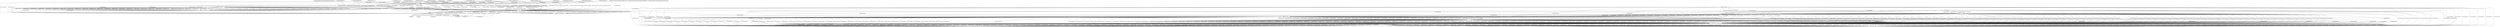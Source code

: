digraph G {
"Container##zjy-alastor-2n-product-purchase-authorize-cc-8f7c4d84c-7jvpn" [shape="box"];
"File##/dev/null" [shape="ellipse"];
"File##/dev/urandom" [shape="ellipse"];
"File##/etc/ld-musl-x86_64.path" [shape="ellipse"];
"File##/etc/localtime" [shape="ellipse"];
"File##/home/app/express-new.js" [shape="ellipse"];
"File##/home/app/handler.js" [shape="ellipse"];
"File##/home/app/index.js" [shape="ellipse"];
"File##/home/app/malicious.js" [shape="ellipse"];
"File##/home/app/trigger.node" [shape="ellipse"];
"File##/lib/libgcc_s.so.1" [shape="ellipse"];
"File##/lib/libstdc++.so.6" [shape="ellipse"];
"File##/usr/lib/libgcc_s.so.1" [shape="ellipse"];
"File##/usr/lib/libstdc++.so.6" [shape="ellipse"];
"File##/usr/local/bin/node" [shape="ellipse"];
"File##/usr/local/lib/libgcc_s.so.1" [shape="ellipse"];
"File##/usr/local/lib/libstdc++.so.6" [shape="ellipse"];
"File##/usr/share/zoneinfo/" [shape="ellipse"];
"NetPeer##0.0.0.0:3000" [shape="diamond"];
"NetPeer##10.1.80.247:8080" [shape="diamond"];
"Process##14" [shape="box"];
"Process##15" [shape="box"];
"Process##16" [shape="box"];
"Process##17" [shape="box"];
"Process##18" [shape="box"];
"Process##19" [shape="box"];
"Process##20" [shape="box"];
"File##/etc/ld-musl-x86_64.path" -> "Process##14" [label="1728219900000000000"];
"File##/lib/libstdc++.so.6" -> "Process##14" [label="1728219900000000000"];
"File##/usr/local/lib/libstdc++.so.6" -> "Process##14" [label="1728219900000000000"];
"File##/usr/lib/libstdc++.so.6" -> "Process##14" [label="1728219900000000000"];
"File##/lib/libgcc_s.so.1" -> "Process##14" [label="1728219900000000000"];
"File##/usr/local/lib/libgcc_s.so.1" -> "Process##14" [label="1728219900000000000"];
"File##/usr/lib/libgcc_s.so.1" -> "Process##14" [label="1728219900000000000"];
"Process##14" -> "Process##15" [label="1728219901000000000"];
"Process##14" -> "Process##16" [label="1728219901000000000"];
"Process##14" -> "Process##17" [label="1728219901000000000"];
"Process##14" -> "Process##18" [label="1728219901000000000"];
"Process##14" -> "Process##19" [label="1728219901000000000"];
"File##/usr/local/bin/node" -> "Process##14" [label="1728219901000000000"];
"File##/usr/local/bin/node" -> "Process##14" [label="1728219901000000000"];
"File##/dev/urandom" -> "Process##14" [label="1728219901000000000"];
"Process##14" -> "Process##20" [label="1728219901000000000"];
"File##/dev/null" -> "Process##14" [label="1728219901000000000"];
"File##/home/app/index.js" -> "Process##14" [label="1728219901000000000"];
"File##/home/app/express-new.js" -> "Process##14" [label="1728219901000000000"];
"File##/home/app/trigger.node" -> "Process##14" [label="1728219902000000000"];
"File##/home/app/handler.js" -> "Process##14" [label="1728219902000000000"];
"File##/home/app/malicious.js" -> "Process##14" [label="1728219902000000000"];
"Process##14" -> "NetPeer##0.0.0.0:3000" [label="1728219902000000000"];
"NetPeer##0.0.0.0:3000" -> "Process##14" [label="1728219902000000000"];
"NetPeer##0.0.0.0:3000" -> "NetPeer##10.1.80.247:8080" [label="1728219931000000000"];
"NetPeer##0.0.0.0:3000" -> "NetPeer##10.1.80.247:8080" [label="1728219931000000000"];
"NetPeer##0.0.0.0:3000" -> "NetPeer##10.1.80.247:8080" [label="1728219931000000000"];
"NetPeer##0.0.0.0:3000" -> "NetPeer##10.1.80.247:8080" [label="1728219931000000000"];
"NetPeer##0.0.0.0:3000" -> "NetPeer##10.1.80.247:8080" [label="1728219931000000000"];
"NetPeer##0.0.0.0:3000" -> "NetPeer##10.1.80.247:8080" [label="1728219931000000000"];
"NetPeer##0.0.0.0:3000" -> "NetPeer##10.1.80.247:8080" [label="1728219931000000000"];
"NetPeer##0.0.0.0:3000" -> "NetPeer##10.1.80.247:8080" [label="1728219931000000000"];
"NetPeer##0.0.0.0:3000" -> "NetPeer##10.1.80.247:8080" [label="1728219931000000000"];
"NetPeer##0.0.0.0:3000" -> "NetPeer##10.1.80.247:8080" [label="1728219931000000000"];
"NetPeer##10.1.80.247:8080" -> "NetPeer##0.0.0.0:3000" [label="1728219931000000000"];
"NetPeer##10.1.80.247:8080" -> "NetPeer##0.0.0.0:3000" [label="1728219931000000000"];
"NetPeer##10.1.80.247:8080" -> "NetPeer##0.0.0.0:3000" [label="1728219931000000000"];
"NetPeer##10.1.80.247:8080" -> "NetPeer##0.0.0.0:3000" [label="1728219931000000000"];
"NetPeer##10.1.80.247:8080" -> "NetPeer##0.0.0.0:3000" [label="1728219931000000000"];
"NetPeer##10.1.80.247:8080" -> "NetPeer##0.0.0.0:3000" [label="1728219931000000000"];
"NetPeer##10.1.80.247:8080" -> "NetPeer##0.0.0.0:3000" [label="1728219931000000000"];
"NetPeer##10.1.80.247:8080" -> "NetPeer##0.0.0.0:3000" [label="1728219931000000000"];
"NetPeer##10.1.80.247:8080" -> "NetPeer##0.0.0.0:3000" [label="1728219931000000000"];
"NetPeer##10.1.80.247:8080" -> "NetPeer##0.0.0.0:3000" [label="1728219931000000000"];
"File##/etc/localtime" -> "Process##14" [label="1728219931000000000"];
"File##/usr/share/zoneinfo/" -> "Process##14" [label="1728219931000000000"];
"Container##zjy-alastor-2n-product-purchase-76f665fdc7-ch89z" [shape="box"];
"File##/dev/null" [shape="ellipse"];
"File##/dev/urandom" [shape="ellipse"];
"File##/etc/host.conf" [shape="ellipse"];
"File##/etc/hosts" [shape="ellipse"];
"File##/etc/ld-musl-x86_64.path" [shape="ellipse"];
"File##/etc/localtime" [shape="ellipse"];
"File##/etc/nsswitch.conf" [shape="ellipse"];
"File##/etc/resolv.conf" [shape="ellipse"];
"File##/etc/svc.conf" [shape="ellipse"];
"File##/home/app/express-new.js" [shape="ellipse"];
"File##/home/app/handler.js" [shape="ellipse"];
"File##/home/app/index.js" [shape="ellipse"];
"File##/home/app/request-promise-uuid.js" [shape="ellipse"];
"File##/home/app/trigger.node" [shape="ellipse"];
"File##/lib/libgcc_s.so.1" [shape="ellipse"];
"File##/lib/libstdc++.so.6" [shape="ellipse"];
"File##/usr/lib/libgcc_s.so.1" [shape="ellipse"];
"File##/usr/lib/libstdc++.so.6" [shape="ellipse"];
"File##/usr/local/bin/node" [shape="ellipse"];
"File##/usr/local/lib/libgcc_s.so.1" [shape="ellipse"];
"File##/usr/local/lib/libstdc++.so.6" [shape="ellipse"];
"File##/usr/share/zoneinfo/" [shape="ellipse"];
"NetPeer##0.0.0.0:0" [shape="diamond"];
"NetPeer##0.0.0.0:3000" [shape="diamond"];
"NetPeer##10.1.80.247:8080" [shape="diamond"];
"NetPeer##10.152.183.10:53" [shape="diamond"];
"NetPeer##10.152.183.194:8080" [shape="diamond"];
"Process##16" [shape="box"];
"Process##17" [shape="box"];
"Process##18" [shape="box"];
"Process##19" [shape="box"];
"Process##20" [shape="box"];
"Process##21" [shape="box"];
"Process##22" [shape="box"];
"Process##26" [shape="box"];
"Process##27" [shape="box"];
"Process##28" [shape="box"];
"Process##29" [shape="box"];
"File##/etc/ld-musl-x86_64.path" -> "Process##16" [label="1728219900000000000"];
"File##/lib/libstdc++.so.6" -> "Process##16" [label="1728219900000000000"];
"File##/usr/local/lib/libstdc++.so.6" -> "Process##16" [label="1728219900000000000"];
"File##/usr/lib/libstdc++.so.6" -> "Process##16" [label="1728219900000000000"];
"File##/lib/libgcc_s.so.1" -> "Process##16" [label="1728219900000000000"];
"File##/usr/local/lib/libgcc_s.so.1" -> "Process##16" [label="1728219900000000000"];
"File##/usr/lib/libgcc_s.so.1" -> "Process##16" [label="1728219900000000000"];
"Process##16" -> "Process##17" [label="1728219900000000000"];
"Process##16" -> "Process##18" [label="1728219900000000000"];
"Process##16" -> "Process##19" [label="1728219900000000000"];
"Process##16" -> "Process##20" [label="1728219900000000000"];
"Process##16" -> "Process##21" [label="1728219900000000000"];
"File##/usr/local/bin/node" -> "Process##16" [label="1728219900000000000"];
"File##/usr/local/bin/node" -> "Process##16" [label="1728219901000000000"];
"File##/dev/urandom" -> "Process##16" [label="1728219900000000000"];
"File##/dev/urandom" -> "Process##16" [label="1728219931000000000"];
"Process##16" -> "Process##22" [label="1728219900000000000"];
"File##/dev/null" -> "Process##16" [label="1728219901000000000"];
"File##/home/app/index.js" -> "Process##16" [label="1728219901000000000"];
"File##/home/app/express-new.js" -> "Process##16" [label="1728219901000000000"];
"File##/home/app/trigger.node" -> "Process##16" [label="1728219902000000000"];
"File##/home/app/handler.js" -> "Process##16" [label="1728219902000000000"];
"File##/home/app/request-promise-uuid.js" -> "Process##16" [label="1728219902000000000"];
"Process##16" -> "NetPeer##0.0.0.0:3000" [label="1728219903000000000"];
"NetPeer##0.0.0.0:3000" -> "Process##16" [label="1728219903000000000"];
"NetPeer##0.0.0.0:3000" -> "NetPeer##10.1.80.247:8080" [label="1728219931000000000"];
"NetPeer##0.0.0.0:3000" -> "NetPeer##10.1.80.247:8080" [label="1728219931000000000"];
"NetPeer##0.0.0.0:3000" -> "NetPeer##10.1.80.247:8080" [label="1728219931000000000"];
"NetPeer##0.0.0.0:3000" -> "NetPeer##10.1.80.247:8080" [label="1728219931000000000"];
"NetPeer##0.0.0.0:3000" -> "NetPeer##10.1.80.247:8080" [label="1728219931000000000"];
"NetPeer##0.0.0.0:3000" -> "NetPeer##10.1.80.247:8080" [label="1728219931000000000"];
"NetPeer##0.0.0.0:3000" -> "NetPeer##10.1.80.247:8080" [label="1728219931000000000"];
"NetPeer##0.0.0.0:3000" -> "NetPeer##10.1.80.247:8080" [label="1728219931000000000"];
"NetPeer##0.0.0.0:3000" -> "NetPeer##10.1.80.247:8080" [label="1728219931000000000"];
"NetPeer##0.0.0.0:3000" -> "NetPeer##10.1.80.247:8080" [label="1728219931000000000"];
"NetPeer##0.0.0.0:3000" -> "NetPeer##10.1.80.247:8080" [label="1728219931000000000"];
"NetPeer##0.0.0.0:3000" -> "NetPeer##10.1.80.247:8080" [label="1728219931000000000"];
"NetPeer##0.0.0.0:3000" -> "NetPeer##10.1.80.247:8080" [label="1728219931000000000"];
"NetPeer##0.0.0.0:3000" -> "NetPeer##10.1.80.247:8080" [label="1728219932000000000"];
"NetPeer##0.0.0.0:3000" -> "NetPeer##10.1.80.247:8080" [label="1728219932000000000"];
"NetPeer##10.1.80.247:8080" -> "NetPeer##0.0.0.0:3000" [label="1728219931000000000"];
"NetPeer##10.1.80.247:8080" -> "NetPeer##0.0.0.0:3000" [label="1728219931000000000"];
"NetPeer##10.1.80.247:8080" -> "NetPeer##0.0.0.0:3000" [label="1728219931000000000"];
"NetPeer##10.1.80.247:8080" -> "NetPeer##0.0.0.0:3000" [label="1728219931000000000"];
"NetPeer##10.1.80.247:8080" -> "NetPeer##0.0.0.0:3000" [label="1728219931000000000"];
"NetPeer##10.1.80.247:8080" -> "NetPeer##0.0.0.0:3000" [label="1728219931000000000"];
"NetPeer##10.1.80.247:8080" -> "NetPeer##0.0.0.0:3000" [label="1728219931000000000"];
"NetPeer##10.1.80.247:8080" -> "NetPeer##0.0.0.0:3000" [label="1728219931000000000"];
"NetPeer##10.1.80.247:8080" -> "NetPeer##0.0.0.0:3000" [label="1728219931000000000"];
"NetPeer##10.1.80.247:8080" -> "NetPeer##0.0.0.0:3000" [label="1728219931000000000"];
"NetPeer##10.1.80.247:8080" -> "NetPeer##0.0.0.0:3000" [label="1728219931000000000"];
"NetPeer##10.1.80.247:8080" -> "NetPeer##0.0.0.0:3000" [label="1728219931000000000"];
"NetPeer##10.1.80.247:8080" -> "NetPeer##0.0.0.0:3000" [label="1728219931000000000"];
"NetPeer##10.1.80.247:8080" -> "NetPeer##0.0.0.0:3000" [label="1728219932000000000"];
"NetPeer##10.1.80.247:8080" -> "NetPeer##0.0.0.0:3000" [label="1728219932000000000"];
"File##/etc/resolv.conf" -> "Process##16" [label="1728219931000000000"];
"File##/etc/nsswitch.conf" -> "Process##16" [label="1728219931000000000"];
"File##/etc/host.conf" -> "Process##16" [label="1728219931000000000"];
"File##/etc/svc.conf" -> "Process##16" [label="1728219931000000000"];
"Process##16" -> "Process##26" [label="1728219931000000000"];
"Process##16" -> "Process##27" [label="1728219931000000000"];
"Process##16" -> "Process##28" [label="1728219931000000000"];
"Process##16" -> "Process##29" [label="1728219931000000000"];
"Process##16" -> "NetPeer##10.152.183.194:8080" [label="1728219931000000000"];
"Process##16" -> "NetPeer##10.152.183.194:8080" [label="1728219931000000000"];
"Process##16" -> "NetPeer##10.152.183.194:8080" [label="1728219931000000000"];
"Process##16" -> "NetPeer##10.152.183.194:8080" [label="1728219931000000000"];
"Process##16" -> "NetPeer##10.152.183.194:8080" [label="1728219931000000000"];
"Process##16" -> "NetPeer##10.152.183.194:8080" [label="1728219931000000000"];
"Process##16" -> "NetPeer##10.152.183.194:8080" [label="1728219931000000000"];
"Process##16" -> "NetPeer##10.152.183.194:8080" [label="1728219931000000000"];
"Process##16" -> "NetPeer##10.152.183.194:8080" [label="1728219932000000000"];
"Process##16" -> "NetPeer##10.152.183.194:8080" [label="1728219932000000000"];
"Process##16" -> "NetPeer##10.152.183.194:8080" [label="1728219932000000000"];
"Process##16" -> "NetPeer##10.152.183.194:8080" [label="1728219932000000000"];
"Process##16" -> "NetPeer##10.152.183.194:8080" [label="1728219932000000000"];
"Process##16" -> "NetPeer##10.152.183.194:8080" [label="1728219932000000000"];
"Process##16" -> "NetPeer##10.152.183.194:8080" [label="1728219932000000000"];
"Process##16" -> "NetPeer##10.152.183.194:8080" [label="1728219932000000000"];
"Process##16" -> "NetPeer##10.152.183.194:8080" [label="1728219932000000000"];
"Process##16" -> "NetPeer##10.152.183.194:8080" [label="1728219932000000000"];
"Process##16" -> "NetPeer##10.152.183.194:8080" [label="1728219933000000000"];
"Process##16" -> "NetPeer##10.152.183.194:8080" [label="1728219933000000000"];
"File##/etc/localtime" -> "Process##16" [label="1728219932000000000"];
"File##/usr/share/zoneinfo/" -> "Process##16" [label="1728219932000000000"];
"File##/etc/hosts" -> "Process##26" [label="1728219931000000000"];
"File##/etc/hosts" -> "Process##26" [label="1728219931000000000"];
"File##/etc/hosts" -> "Process##26" [label="1728219932000000000"];
"File##/etc/hosts" -> "Process##26" [label="1728219932000000000"];
"File##/etc/hosts" -> "Process##26" [label="1728219932000000000"];
"File##/etc/resolv.conf" -> "Process##26" [label="1728219931000000000"];
"File##/etc/resolv.conf" -> "Process##26" [label="1728219931000000000"];
"File##/etc/resolv.conf" -> "Process##26" [label="1728219932000000000"];
"File##/etc/resolv.conf" -> "Process##26" [label="1728219932000000000"];
"File##/etc/resolv.conf" -> "Process##26" [label="1728219932000000000"];
"Process##26" -> "NetPeer##0.0.0.0:0" [label="1728219931000000000"];
"Process##26" -> "NetPeer##0.0.0.0:0" [label="1728219931000000000"];
"Process##26" -> "NetPeer##0.0.0.0:0" [label="1728219931000000000"];
"Process##26" -> "NetPeer##0.0.0.0:0" [label="1728219931000000000"];
"Process##26" -> "NetPeer##0.0.0.0:0" [label="1728219931000000000"];
"Process##26" -> "NetPeer##0.0.0.0:0" [label="1728219931000000000"];
"Process##26" -> "NetPeer##0.0.0.0:0" [label="1728219931000000000"];
"Process##26" -> "NetPeer##0.0.0.0:0" [label="1728219931000000000"];
"Process##26" -> "NetPeer##0.0.0.0:0" [label="1728219931000000000"];
"Process##26" -> "NetPeer##0.0.0.0:0" [label="1728219931000000000"];
"Process##26" -> "NetPeer##0.0.0.0:0" [label="1728219932000000000"];
"Process##26" -> "NetPeer##0.0.0.0:0" [label="1728219932000000000"];
"Process##26" -> "NetPeer##0.0.0.0:0" [label="1728219932000000000"];
"Process##26" -> "NetPeer##0.0.0.0:0" [label="1728219932000000000"];
"Process##26" -> "NetPeer##0.0.0.0:0" [label="1728219932000000000"];
"Process##26" -> "NetPeer##0.0.0.0:0" [label="1728219932000000000"];
"Process##26" -> "NetPeer##0.0.0.0:0" [label="1728219932000000000"];
"Process##26" -> "NetPeer##0.0.0.0:0" [label="1728219932000000000"];
"Process##26" -> "NetPeer##0.0.0.0:0" [label="1728219932000000000"];
"Process##26" -> "NetPeer##0.0.0.0:0" [label="1728219932000000000"];
"Process##26" -> "NetPeer##0.0.0.0:0" [label="1728219932000000000"];
"Process##26" -> "NetPeer##0.0.0.0:0" [label="1728219932000000000"];
"Process##26" -> "NetPeer##0.0.0.0:0" [label="1728219932000000000"];
"Process##26" -> "NetPeer##0.0.0.0:0" [label="1728219932000000000"];
"Process##26" -> "NetPeer##0.0.0.0:0" [label="1728219932000000000"];
"Process##26" -> "NetPeer##10.152.183.10:53" [label="1728219931000000000"];
"Process##26" -> "NetPeer##10.152.183.10:53" [label="1728219931000000000"];
"Process##26" -> "NetPeer##10.152.183.10:53" [label="1728219931000000000"];
"Process##26" -> "NetPeer##10.152.183.10:53" [label="1728219931000000000"];
"Process##26" -> "NetPeer##10.152.183.10:53" [label="1728219931000000000"];
"Process##26" -> "NetPeer##10.152.183.10:53" [label="1728219931000000000"];
"Process##26" -> "NetPeer##10.152.183.10:53" [label="1728219931000000000"];
"Process##26" -> "NetPeer##10.152.183.10:53" [label="1728219931000000000"];
"Process##26" -> "NetPeer##10.152.183.10:53" [label="1728219931000000000"];
"Process##26" -> "NetPeer##10.152.183.10:53" [label="1728219931000000000"];
"Process##26" -> "NetPeer##10.152.183.10:53" [label="1728219931000000000"];
"Process##26" -> "NetPeer##10.152.183.10:53" [label="1728219931000000000"];
"Process##26" -> "NetPeer##10.152.183.10:53" [label="1728219931000000000"];
"Process##26" -> "NetPeer##10.152.183.10:53" [label="1728219931000000000"];
"Process##26" -> "NetPeer##10.152.183.10:53" [label="1728219931000000000"];
"Process##26" -> "NetPeer##10.152.183.10:53" [label="1728219931000000000"];
"Process##26" -> "NetPeer##10.152.183.10:53" [label="1728219931000000000"];
"Process##26" -> "NetPeer##10.152.183.10:53" [label="1728219931000000000"];
"Process##26" -> "NetPeer##10.152.183.10:53" [label="1728219931000000000"];
"Process##26" -> "NetPeer##10.152.183.10:53" [label="1728219931000000000"];
"Process##26" -> "NetPeer##10.152.183.10:53" [label="1728219932000000000"];
"Process##26" -> "NetPeer##10.152.183.10:53" [label="1728219932000000000"];
"Process##26" -> "NetPeer##10.152.183.10:53" [label="1728219932000000000"];
"Process##26" -> "NetPeer##10.152.183.10:53" [label="1728219932000000000"];
"Process##26" -> "NetPeer##10.152.183.10:53" [label="1728219932000000000"];
"Process##26" -> "NetPeer##10.152.183.10:53" [label="1728219932000000000"];
"Process##26" -> "NetPeer##10.152.183.10:53" [label="1728219932000000000"];
"Process##26" -> "NetPeer##10.152.183.10:53" [label="1728219932000000000"];
"Process##26" -> "NetPeer##10.152.183.10:53" [label="1728219932000000000"];
"Process##26" -> "NetPeer##10.152.183.10:53" [label="1728219932000000000"];
"Process##26" -> "NetPeer##10.152.183.10:53" [label="1728219932000000000"];
"Process##26" -> "NetPeer##10.152.183.10:53" [label="1728219932000000000"];
"Process##26" -> "NetPeer##10.152.183.10:53" [label="1728219932000000000"];
"Process##26" -> "NetPeer##10.152.183.10:53" [label="1728219932000000000"];
"Process##26" -> "NetPeer##10.152.183.10:53" [label="1728219932000000000"];
"Process##26" -> "NetPeer##10.152.183.10:53" [label="1728219932000000000"];
"Process##26" -> "NetPeer##10.152.183.10:53" [label="1728219932000000000"];
"Process##26" -> "NetPeer##10.152.183.10:53" [label="1728219932000000000"];
"Process##26" -> "NetPeer##10.152.183.10:53" [label="1728219932000000000"];
"Process##26" -> "NetPeer##10.152.183.10:53" [label="1728219932000000000"];
"Process##26" -> "NetPeer##10.152.183.10:53" [label="1728219932000000000"];
"Process##26" -> "NetPeer##10.152.183.10:53" [label="1728219932000000000"];
"Process##26" -> "NetPeer##10.152.183.10:53" [label="1728219932000000000"];
"Process##26" -> "NetPeer##10.152.183.10:53" [label="1728219932000000000"];
"Process##26" -> "NetPeer##10.152.183.10:53" [label="1728219932000000000"];
"Process##26" -> "NetPeer##10.152.183.10:53" [label="1728219932000000000"];
"Process##26" -> "NetPeer##10.152.183.10:53" [label="1728219932000000000"];
"Process##26" -> "NetPeer##10.152.183.10:53" [label="1728219932000000000"];
"Process##26" -> "NetPeer##10.152.183.10:53" [label="1728219932000000000"];
"Process##26" -> "NetPeer##10.152.183.10:53" [label="1728219932000000000"];
"NetPeer##10.152.183.10:53" -> "Process##26" [label="1728219931000000000"];
"NetPeer##10.152.183.10:53" -> "Process##26" [label="1728219931000000000"];
"NetPeer##10.152.183.10:53" -> "Process##26" [label="1728219931000000000"];
"NetPeer##10.152.183.10:53" -> "Process##26" [label="1728219931000000000"];
"NetPeer##10.152.183.10:53" -> "Process##26" [label="1728219931000000000"];
"NetPeer##10.152.183.10:53" -> "Process##26" [label="1728219931000000000"];
"NetPeer##10.152.183.10:53" -> "Process##26" [label="1728219931000000000"];
"NetPeer##10.152.183.10:53" -> "Process##26" [label="1728219931000000000"];
"NetPeer##10.152.183.10:53" -> "Process##26" [label="1728219931000000000"];
"NetPeer##10.152.183.10:53" -> "Process##26" [label="1728219931000000000"];
"NetPeer##10.152.183.10:53" -> "Process##26" [label="1728219931000000000"];
"NetPeer##10.152.183.10:53" -> "Process##26" [label="1728219931000000000"];
"NetPeer##10.152.183.10:53" -> "Process##26" [label="1728219931000000000"];
"NetPeer##10.152.183.10:53" -> "Process##26" [label="1728219931000000000"];
"NetPeer##10.152.183.10:53" -> "Process##26" [label="1728219931000000000"];
"NetPeer##10.152.183.10:53" -> "Process##26" [label="1728219931000000000"];
"NetPeer##10.152.183.10:53" -> "Process##26" [label="1728219931000000000"];
"NetPeer##10.152.183.10:53" -> "Process##26" [label="1728219931000000000"];
"NetPeer##10.152.183.10:53" -> "Process##26" [label="1728219931000000000"];
"NetPeer##10.152.183.10:53" -> "Process##26" [label="1728219931000000000"];
"NetPeer##10.152.183.10:53" -> "Process##26" [label="1728219932000000000"];
"NetPeer##10.152.183.10:53" -> "Process##26" [label="1728219932000000000"];
"NetPeer##10.152.183.10:53" -> "Process##26" [label="1728219932000000000"];
"NetPeer##10.152.183.10:53" -> "Process##26" [label="1728219932000000000"];
"NetPeer##10.152.183.10:53" -> "Process##26" [label="1728219932000000000"];
"NetPeer##10.152.183.10:53" -> "Process##26" [label="1728219932000000000"];
"NetPeer##10.152.183.10:53" -> "Process##26" [label="1728219932000000000"];
"NetPeer##10.152.183.10:53" -> "Process##26" [label="1728219932000000000"];
"NetPeer##10.152.183.10:53" -> "Process##26" [label="1728219932000000000"];
"NetPeer##10.152.183.10:53" -> "Process##26" [label="1728219932000000000"];
"NetPeer##10.152.183.10:53" -> "Process##26" [label="1728219932000000000"];
"NetPeer##10.152.183.10:53" -> "Process##26" [label="1728219932000000000"];
"NetPeer##10.152.183.10:53" -> "Process##26" [label="1728219932000000000"];
"NetPeer##10.152.183.10:53" -> "Process##26" [label="1728219932000000000"];
"NetPeer##10.152.183.10:53" -> "Process##26" [label="1728219932000000000"];
"NetPeer##10.152.183.10:53" -> "Process##26" [label="1728219932000000000"];
"NetPeer##10.152.183.10:53" -> "Process##26" [label="1728219932000000000"];
"NetPeer##10.152.183.10:53" -> "Process##26" [label="1728219932000000000"];
"NetPeer##10.152.183.10:53" -> "Process##26" [label="1728219932000000000"];
"NetPeer##10.152.183.10:53" -> "Process##26" [label="1728219932000000000"];
"NetPeer##10.152.183.10:53" -> "Process##26" [label="1728219932000000000"];
"NetPeer##10.152.183.10:53" -> "Process##26" [label="1728219932000000000"];
"NetPeer##10.152.183.10:53" -> "Process##26" [label="1728219932000000000"];
"NetPeer##10.152.183.10:53" -> "Process##26" [label="1728219932000000000"];
"NetPeer##10.152.183.10:53" -> "Process##26" [label="1728219932000000000"];
"NetPeer##10.152.183.10:53" -> "Process##26" [label="1728219932000000000"];
"NetPeer##10.152.183.10:53" -> "Process##26" [label="1728219932000000000"];
"NetPeer##10.152.183.10:53" -> "Process##26" [label="1728219932000000000"];
"NetPeer##10.152.183.10:53" -> "Process##26" [label="1728219932000000000"];
"NetPeer##10.152.183.10:53" -> "Process##26" [label="1728219932000000000"];
"NetPeer##0.0.0.0:0" -> "Process##26" [label="1728219931000000000"];
"NetPeer##0.0.0.0:0" -> "Process##26" [label="1728219931000000000"];
"NetPeer##0.0.0.0:0" -> "Process##26" [label="1728219931000000000"];
"File##/etc/hosts" -> "Process##27" [label="1728219931000000000"];
"File##/etc/hosts" -> "Process##27" [label="1728219931000000000"];
"File##/etc/hosts" -> "Process##27" [label="1728219931000000000"];
"File##/etc/hosts" -> "Process##27" [label="1728219931000000000"];
"File##/etc/hosts" -> "Process##27" [label="1728219932000000000"];
"File##/etc/hosts" -> "Process##27" [label="1728219932000000000"];
"File##/etc/hosts" -> "Process##27" [label="1728219932000000000"];
"File##/etc/resolv.conf" -> "Process##27" [label="1728219931000000000"];
"File##/etc/resolv.conf" -> "Process##27" [label="1728219931000000000"];
"File##/etc/resolv.conf" -> "Process##27" [label="1728219931000000000"];
"File##/etc/resolv.conf" -> "Process##27" [label="1728219931000000000"];
"File##/etc/resolv.conf" -> "Process##27" [label="1728219932000000000"];
"File##/etc/resolv.conf" -> "Process##27" [label="1728219932000000000"];
"File##/etc/resolv.conf" -> "Process##27" [label="1728219932000000000"];
"Process##27" -> "NetPeer##0.0.0.0:0" [label="1728219931000000000"];
"Process##27" -> "NetPeer##0.0.0.0:0" [label="1728219931000000000"];
"Process##27" -> "NetPeer##0.0.0.0:0" [label="1728219931000000000"];
"Process##27" -> "NetPeer##0.0.0.0:0" [label="1728219931000000000"];
"Process##27" -> "NetPeer##0.0.0.0:0" [label="1728219931000000000"];
"Process##27" -> "NetPeer##0.0.0.0:0" [label="1728219931000000000"];
"Process##27" -> "NetPeer##0.0.0.0:0" [label="1728219931000000000"];
"Process##27" -> "NetPeer##0.0.0.0:0" [label="1728219931000000000"];
"Process##27" -> "NetPeer##0.0.0.0:0" [label="1728219931000000000"];
"Process##27" -> "NetPeer##0.0.0.0:0" [label="1728219931000000000"];
"Process##27" -> "NetPeer##0.0.0.0:0" [label="1728219931000000000"];
"Process##27" -> "NetPeer##0.0.0.0:0" [label="1728219931000000000"];
"Process##27" -> "NetPeer##0.0.0.0:0" [label="1728219931000000000"];
"Process##27" -> "NetPeer##0.0.0.0:0" [label="1728219931000000000"];
"Process##27" -> "NetPeer##0.0.0.0:0" [label="1728219931000000000"];
"Process##27" -> "NetPeer##0.0.0.0:0" [label="1728219931000000000"];
"Process##27" -> "NetPeer##0.0.0.0:0" [label="1728219931000000000"];
"Process##27" -> "NetPeer##0.0.0.0:0" [label="1728219931000000000"];
"Process##27" -> "NetPeer##0.0.0.0:0" [label="1728219931000000000"];
"Process##27" -> "NetPeer##0.0.0.0:0" [label="1728219931000000000"];
"Process##27" -> "NetPeer##0.0.0.0:0" [label="1728219932000000000"];
"Process##27" -> "NetPeer##0.0.0.0:0" [label="1728219932000000000"];
"Process##27" -> "NetPeer##0.0.0.0:0" [label="1728219932000000000"];
"Process##27" -> "NetPeer##0.0.0.0:0" [label="1728219932000000000"];
"Process##27" -> "NetPeer##0.0.0.0:0" [label="1728219932000000000"];
"Process##27" -> "NetPeer##0.0.0.0:0" [label="1728219932000000000"];
"Process##27" -> "NetPeer##0.0.0.0:0" [label="1728219932000000000"];
"Process##27" -> "NetPeer##0.0.0.0:0" [label="1728219932000000000"];
"Process##27" -> "NetPeer##0.0.0.0:0" [label="1728219932000000000"];
"Process##27" -> "NetPeer##0.0.0.0:0" [label="1728219932000000000"];
"Process##27" -> "NetPeer##0.0.0.0:0" [label="1728219932000000000"];
"Process##27" -> "NetPeer##0.0.0.0:0" [label="1728219932000000000"];
"Process##27" -> "NetPeer##0.0.0.0:0" [label="1728219932000000000"];
"Process##27" -> "NetPeer##0.0.0.0:0" [label="1728219932000000000"];
"Process##27" -> "NetPeer##0.0.0.0:0" [label="1728219932000000000"];
"Process##27" -> "NetPeer##10.152.183.10:53" [label="1728219931000000000"];
"Process##27" -> "NetPeer##10.152.183.10:53" [label="1728219931000000000"];
"Process##27" -> "NetPeer##10.152.183.10:53" [label="1728219931000000000"];
"Process##27" -> "NetPeer##10.152.183.10:53" [label="1728219931000000000"];
"Process##27" -> "NetPeer##10.152.183.10:53" [label="1728219931000000000"];
"Process##27" -> "NetPeer##10.152.183.10:53" [label="1728219931000000000"];
"Process##27" -> "NetPeer##10.152.183.10:53" [label="1728219931000000000"];
"Process##27" -> "NetPeer##10.152.183.10:53" [label="1728219931000000000"];
"Process##27" -> "NetPeer##10.152.183.10:53" [label="1728219931000000000"];
"Process##27" -> "NetPeer##10.152.183.10:53" [label="1728219931000000000"];
"Process##27" -> "NetPeer##10.152.183.10:53" [label="1728219931000000000"];
"Process##27" -> "NetPeer##10.152.183.10:53" [label="1728219931000000000"];
"Process##27" -> "NetPeer##10.152.183.10:53" [label="1728219931000000000"];
"Process##27" -> "NetPeer##10.152.183.10:53" [label="1728219931000000000"];
"Process##27" -> "NetPeer##10.152.183.10:53" [label="1728219931000000000"];
"Process##27" -> "NetPeer##10.152.183.10:53" [label="1728219931000000000"];
"Process##27" -> "NetPeer##10.152.183.10:53" [label="1728219931000000000"];
"Process##27" -> "NetPeer##10.152.183.10:53" [label="1728219931000000000"];
"Process##27" -> "NetPeer##10.152.183.10:53" [label="1728219931000000000"];
"Process##27" -> "NetPeer##10.152.183.10:53" [label="1728219931000000000"];
"Process##27" -> "NetPeer##10.152.183.10:53" [label="1728219931000000000"];
"Process##27" -> "NetPeer##10.152.183.10:53" [label="1728219931000000000"];
"Process##27" -> "NetPeer##10.152.183.10:53" [label="1728219931000000000"];
"Process##27" -> "NetPeer##10.152.183.10:53" [label="1728219931000000000"];
"Process##27" -> "NetPeer##10.152.183.10:53" [label="1728219931000000000"];
"Process##27" -> "NetPeer##10.152.183.10:53" [label="1728219931000000000"];
"Process##27" -> "NetPeer##10.152.183.10:53" [label="1728219931000000000"];
"Process##27" -> "NetPeer##10.152.183.10:53" [label="1728219931000000000"];
"Process##27" -> "NetPeer##10.152.183.10:53" [label="1728219931000000000"];
"Process##27" -> "NetPeer##10.152.183.10:53" [label="1728219931000000000"];
"Process##27" -> "NetPeer##10.152.183.10:53" [label="1728219931000000000"];
"Process##27" -> "NetPeer##10.152.183.10:53" [label="1728219931000000000"];
"Process##27" -> "NetPeer##10.152.183.10:53" [label="1728219931000000000"];
"Process##27" -> "NetPeer##10.152.183.10:53" [label="1728219931000000000"];
"Process##27" -> "NetPeer##10.152.183.10:53" [label="1728219931000000000"];
"Process##27" -> "NetPeer##10.152.183.10:53" [label="1728219931000000000"];
"Process##27" -> "NetPeer##10.152.183.10:53" [label="1728219931000000000"];
"Process##27" -> "NetPeer##10.152.183.10:53" [label="1728219931000000000"];
"Process##27" -> "NetPeer##10.152.183.10:53" [label="1728219931000000000"];
"Process##27" -> "NetPeer##10.152.183.10:53" [label="1728219931000000000"];
"Process##27" -> "NetPeer##10.152.183.10:53" [label="1728219932000000000"];
"Process##27" -> "NetPeer##10.152.183.10:53" [label="1728219932000000000"];
"Process##27" -> "NetPeer##10.152.183.10:53" [label="1728219932000000000"];
"Process##27" -> "NetPeer##10.152.183.10:53" [label="1728219932000000000"];
"Process##27" -> "NetPeer##10.152.183.10:53" [label="1728219932000000000"];
"Process##27" -> "NetPeer##10.152.183.10:53" [label="1728219932000000000"];
"Process##27" -> "NetPeer##10.152.183.10:53" [label="1728219932000000000"];
"Process##27" -> "NetPeer##10.152.183.10:53" [label="1728219932000000000"];
"Process##27" -> "NetPeer##10.152.183.10:53" [label="1728219932000000000"];
"Process##27" -> "NetPeer##10.152.183.10:53" [label="1728219932000000000"];
"Process##27" -> "NetPeer##10.152.183.10:53" [label="1728219932000000000"];
"Process##27" -> "NetPeer##10.152.183.10:53" [label="1728219932000000000"];
"Process##27" -> "NetPeer##10.152.183.10:53" [label="1728219932000000000"];
"Process##27" -> "NetPeer##10.152.183.10:53" [label="1728219932000000000"];
"Process##27" -> "NetPeer##10.152.183.10:53" [label="1728219932000000000"];
"Process##27" -> "NetPeer##10.152.183.10:53" [label="1728219932000000000"];
"Process##27" -> "NetPeer##10.152.183.10:53" [label="1728219932000000000"];
"Process##27" -> "NetPeer##10.152.183.10:53" [label="1728219932000000000"];
"Process##27" -> "NetPeer##10.152.183.10:53" [label="1728219932000000000"];
"Process##27" -> "NetPeer##10.152.183.10:53" [label="1728219932000000000"];
"Process##27" -> "NetPeer##10.152.183.10:53" [label="1728219932000000000"];
"Process##27" -> "NetPeer##10.152.183.10:53" [label="1728219932000000000"];
"Process##27" -> "NetPeer##10.152.183.10:53" [label="1728219932000000000"];
"Process##27" -> "NetPeer##10.152.183.10:53" [label="1728219932000000000"];
"Process##27" -> "NetPeer##10.152.183.10:53" [label="1728219932000000000"];
"Process##27" -> "NetPeer##10.152.183.10:53" [label="1728219932000000000"];
"Process##27" -> "NetPeer##10.152.183.10:53" [label="1728219932000000000"];
"Process##27" -> "NetPeer##10.152.183.10:53" [label="1728219932000000000"];
"Process##27" -> "NetPeer##10.152.183.10:53" [label="1728219932000000000"];
"Process##27" -> "NetPeer##10.152.183.10:53" [label="1728219932000000000"];
"NetPeer##10.152.183.10:53" -> "Process##27" [label="1728219931000000000"];
"NetPeer##10.152.183.10:53" -> "Process##27" [label="1728219931000000000"];
"NetPeer##10.152.183.10:53" -> "Process##27" [label="1728219931000000000"];
"NetPeer##10.152.183.10:53" -> "Process##27" [label="1728219931000000000"];
"NetPeer##10.152.183.10:53" -> "Process##27" [label="1728219931000000000"];
"NetPeer##10.152.183.10:53" -> "Process##27" [label="1728219931000000000"];
"NetPeer##10.152.183.10:53" -> "Process##27" [label="1728219931000000000"];
"NetPeer##10.152.183.10:53" -> "Process##27" [label="1728219931000000000"];
"NetPeer##10.152.183.10:53" -> "Process##27" [label="1728219931000000000"];
"NetPeer##10.152.183.10:53" -> "Process##27" [label="1728219931000000000"];
"NetPeer##10.152.183.10:53" -> "Process##27" [label="1728219931000000000"];
"NetPeer##10.152.183.10:53" -> "Process##27" [label="1728219931000000000"];
"NetPeer##10.152.183.10:53" -> "Process##27" [label="1728219931000000000"];
"NetPeer##10.152.183.10:53" -> "Process##27" [label="1728219931000000000"];
"NetPeer##10.152.183.10:53" -> "Process##27" [label="1728219931000000000"];
"NetPeer##10.152.183.10:53" -> "Process##27" [label="1728219931000000000"];
"NetPeer##10.152.183.10:53" -> "Process##27" [label="1728219931000000000"];
"NetPeer##10.152.183.10:53" -> "Process##27" [label="1728219931000000000"];
"NetPeer##10.152.183.10:53" -> "Process##27" [label="1728219931000000000"];
"NetPeer##10.152.183.10:53" -> "Process##27" [label="1728219931000000000"];
"NetPeer##10.152.183.10:53" -> "Process##27" [label="1728219931000000000"];
"NetPeer##10.152.183.10:53" -> "Process##27" [label="1728219931000000000"];
"NetPeer##10.152.183.10:53" -> "Process##27" [label="1728219931000000000"];
"NetPeer##10.152.183.10:53" -> "Process##27" [label="1728219931000000000"];
"NetPeer##10.152.183.10:53" -> "Process##27" [label="1728219931000000000"];
"NetPeer##10.152.183.10:53" -> "Process##27" [label="1728219931000000000"];
"NetPeer##10.152.183.10:53" -> "Process##27" [label="1728219931000000000"];
"NetPeer##10.152.183.10:53" -> "Process##27" [label="1728219931000000000"];
"NetPeer##10.152.183.10:53" -> "Process##27" [label="1728219931000000000"];
"NetPeer##10.152.183.10:53" -> "Process##27" [label="1728219931000000000"];
"NetPeer##10.152.183.10:53" -> "Process##27" [label="1728219931000000000"];
"NetPeer##10.152.183.10:53" -> "Process##27" [label="1728219931000000000"];
"NetPeer##10.152.183.10:53" -> "Process##27" [label="1728219931000000000"];
"NetPeer##10.152.183.10:53" -> "Process##27" [label="1728219931000000000"];
"NetPeer##10.152.183.10:53" -> "Process##27" [label="1728219931000000000"];
"NetPeer##10.152.183.10:53" -> "Process##27" [label="1728219931000000000"];
"NetPeer##10.152.183.10:53" -> "Process##27" [label="1728219931000000000"];
"NetPeer##10.152.183.10:53" -> "Process##27" [label="1728219931000000000"];
"NetPeer##10.152.183.10:53" -> "Process##27" [label="1728219931000000000"];
"NetPeer##10.152.183.10:53" -> "Process##27" [label="1728219931000000000"];
"NetPeer##10.152.183.10:53" -> "Process##27" [label="1728219932000000000"];
"NetPeer##10.152.183.10:53" -> "Process##27" [label="1728219932000000000"];
"NetPeer##10.152.183.10:53" -> "Process##27" [label="1728219932000000000"];
"NetPeer##10.152.183.10:53" -> "Process##27" [label="1728219932000000000"];
"NetPeer##10.152.183.10:53" -> "Process##27" [label="1728219932000000000"];
"NetPeer##10.152.183.10:53" -> "Process##27" [label="1728219932000000000"];
"NetPeer##10.152.183.10:53" -> "Process##27" [label="1728219932000000000"];
"NetPeer##10.152.183.10:53" -> "Process##27" [label="1728219932000000000"];
"NetPeer##10.152.183.10:53" -> "Process##27" [label="1728219932000000000"];
"NetPeer##10.152.183.10:53" -> "Process##27" [label="1728219932000000000"];
"NetPeer##10.152.183.10:53" -> "Process##27" [label="1728219932000000000"];
"NetPeer##10.152.183.10:53" -> "Process##27" [label="1728219932000000000"];
"NetPeer##10.152.183.10:53" -> "Process##27" [label="1728219932000000000"];
"NetPeer##10.152.183.10:53" -> "Process##27" [label="1728219932000000000"];
"NetPeer##10.152.183.10:53" -> "Process##27" [label="1728219932000000000"];
"NetPeer##10.152.183.10:53" -> "Process##27" [label="1728219932000000000"];
"NetPeer##10.152.183.10:53" -> "Process##27" [label="1728219932000000000"];
"NetPeer##10.152.183.10:53" -> "Process##27" [label="1728219932000000000"];
"NetPeer##10.152.183.10:53" -> "Process##27" [label="1728219932000000000"];
"NetPeer##10.152.183.10:53" -> "Process##27" [label="1728219932000000000"];
"NetPeer##10.152.183.10:53" -> "Process##27" [label="1728219932000000000"];
"NetPeer##10.152.183.10:53" -> "Process##27" [label="1728219932000000000"];
"NetPeer##10.152.183.10:53" -> "Process##27" [label="1728219932000000000"];
"NetPeer##10.152.183.10:53" -> "Process##27" [label="1728219932000000000"];
"NetPeer##10.152.183.10:53" -> "Process##27" [label="1728219932000000000"];
"NetPeer##10.152.183.10:53" -> "Process##27" [label="1728219932000000000"];
"NetPeer##10.152.183.10:53" -> "Process##27" [label="1728219932000000000"];
"NetPeer##10.152.183.10:53" -> "Process##27" [label="1728219932000000000"];
"NetPeer##10.152.183.10:53" -> "Process##27" [label="1728219932000000000"];
"NetPeer##10.152.183.10:53" -> "Process##27" [label="1728219932000000000"];
"NetPeer##0.0.0.0:0" -> "Process##27" [label="1728219931000000000"];
"NetPeer##0.0.0.0:0" -> "Process##27" [label="1728219931000000000"];
"NetPeer##0.0.0.0:0" -> "Process##27" [label="1728219931000000000"];
"NetPeer##0.0.0.0:0" -> "Process##27" [label="1728219931000000000"];
"NetPeer##0.0.0.0:0" -> "Process##27" [label="1728219932000000000"];
"NetPeer##0.0.0.0:0" -> "Process##27" [label="1728219932000000000"];
"File##/etc/hosts" -> "Process##28" [label="1728219931000000000"];
"File##/etc/hosts" -> "Process##28" [label="1728219932000000000"];
"File##/etc/hosts" -> "Process##28" [label="1728219932000000000"];
"File##/etc/hosts" -> "Process##28" [label="1728219933000000000"];
"File##/etc/resolv.conf" -> "Process##28" [label="1728219931000000000"];
"File##/etc/resolv.conf" -> "Process##28" [label="1728219932000000000"];
"File##/etc/resolv.conf" -> "Process##28" [label="1728219932000000000"];
"File##/etc/resolv.conf" -> "Process##28" [label="1728219933000000000"];
"Process##28" -> "NetPeer##0.0.0.0:0" [label="1728219931000000000"];
"Process##28" -> "NetPeer##0.0.0.0:0" [label="1728219931000000000"];
"Process##28" -> "NetPeer##0.0.0.0:0" [label="1728219931000000000"];
"Process##28" -> "NetPeer##0.0.0.0:0" [label="1728219931000000000"];
"Process##28" -> "NetPeer##0.0.0.0:0" [label="1728219931000000000"];
"Process##28" -> "NetPeer##0.0.0.0:0" [label="1728219932000000000"];
"Process##28" -> "NetPeer##0.0.0.0:0" [label="1728219932000000000"];
"Process##28" -> "NetPeer##0.0.0.0:0" [label="1728219932000000000"];
"Process##28" -> "NetPeer##0.0.0.0:0" [label="1728219932000000000"];
"Process##28" -> "NetPeer##0.0.0.0:0" [label="1728219932000000000"];
"Process##28" -> "NetPeer##0.0.0.0:0" [label="1728219932000000000"];
"Process##28" -> "NetPeer##0.0.0.0:0" [label="1728219932000000000"];
"Process##28" -> "NetPeer##0.0.0.0:0" [label="1728219932000000000"];
"Process##28" -> "NetPeer##0.0.0.0:0" [label="1728219932000000000"];
"Process##28" -> "NetPeer##0.0.0.0:0" [label="1728219932000000000"];
"Process##28" -> "NetPeer##0.0.0.0:0" [label="1728219933000000000"];
"Process##28" -> "NetPeer##0.0.0.0:0" [label="1728219933000000000"];
"Process##28" -> "NetPeer##0.0.0.0:0" [label="1728219933000000000"];
"Process##28" -> "NetPeer##0.0.0.0:0" [label="1728219933000000000"];
"Process##28" -> "NetPeer##0.0.0.0:0" [label="1728219933000000000"];
"Process##28" -> "NetPeer##10.152.183.10:53" [label="1728219931000000000"];
"Process##28" -> "NetPeer##10.152.183.10:53" [label="1728219931000000000"];
"Process##28" -> "NetPeer##10.152.183.10:53" [label="1728219931000000000"];
"Process##28" -> "NetPeer##10.152.183.10:53" [label="1728219931000000000"];
"Process##28" -> "NetPeer##10.152.183.10:53" [label="1728219931000000000"];
"Process##28" -> "NetPeer##10.152.183.10:53" [label="1728219931000000000"];
"Process##28" -> "NetPeer##10.152.183.10:53" [label="1728219931000000000"];
"Process##28" -> "NetPeer##10.152.183.10:53" [label="1728219931000000000"];
"Process##28" -> "NetPeer##10.152.183.10:53" [label="1728219931000000000"];
"Process##28" -> "NetPeer##10.152.183.10:53" [label="1728219931000000000"];
"Process##28" -> "NetPeer##10.152.183.10:53" [label="1728219932000000000"];
"Process##28" -> "NetPeer##10.152.183.10:53" [label="1728219932000000000"];
"Process##28" -> "NetPeer##10.152.183.10:53" [label="1728219932000000000"];
"Process##28" -> "NetPeer##10.152.183.10:53" [label="1728219932000000000"];
"Process##28" -> "NetPeer##10.152.183.10:53" [label="1728219932000000000"];
"Process##28" -> "NetPeer##10.152.183.10:53" [label="1728219932000000000"];
"Process##28" -> "NetPeer##10.152.183.10:53" [label="1728219932000000000"];
"Process##28" -> "NetPeer##10.152.183.10:53" [label="1728219932000000000"];
"Process##28" -> "NetPeer##10.152.183.10:53" [label="1728219932000000000"];
"Process##28" -> "NetPeer##10.152.183.10:53" [label="1728219932000000000"];
"Process##28" -> "NetPeer##10.152.183.10:53" [label="1728219932000000000"];
"Process##28" -> "NetPeer##10.152.183.10:53" [label="1728219932000000000"];
"Process##28" -> "NetPeer##10.152.183.10:53" [label="1728219932000000000"];
"Process##28" -> "NetPeer##10.152.183.10:53" [label="1728219932000000000"];
"Process##28" -> "NetPeer##10.152.183.10:53" [label="1728219932000000000"];
"Process##28" -> "NetPeer##10.152.183.10:53" [label="1728219932000000000"];
"Process##28" -> "NetPeer##10.152.183.10:53" [label="1728219932000000000"];
"Process##28" -> "NetPeer##10.152.183.10:53" [label="1728219932000000000"];
"Process##28" -> "NetPeer##10.152.183.10:53" [label="1728219932000000000"];
"Process##28" -> "NetPeer##10.152.183.10:53" [label="1728219932000000000"];
"Process##28" -> "NetPeer##10.152.183.10:53" [label="1728219933000000000"];
"Process##28" -> "NetPeer##10.152.183.10:53" [label="1728219933000000000"];
"Process##28" -> "NetPeer##10.152.183.10:53" [label="1728219933000000000"];
"Process##28" -> "NetPeer##10.152.183.10:53" [label="1728219933000000000"];
"Process##28" -> "NetPeer##10.152.183.10:53" [label="1728219933000000000"];
"Process##28" -> "NetPeer##10.152.183.10:53" [label="1728219933000000000"];
"Process##28" -> "NetPeer##10.152.183.10:53" [label="1728219933000000000"];
"Process##28" -> "NetPeer##10.152.183.10:53" [label="1728219933000000000"];
"Process##28" -> "NetPeer##10.152.183.10:53" [label="1728219933000000000"];
"Process##28" -> "NetPeer##10.152.183.10:53" [label="1728219933000000000"];
"NetPeer##10.152.183.10:53" -> "Process##28" [label="1728219931000000000"];
"NetPeer##10.152.183.10:53" -> "Process##28" [label="1728219931000000000"];
"NetPeer##10.152.183.10:53" -> "Process##28" [label="1728219931000000000"];
"NetPeer##10.152.183.10:53" -> "Process##28" [label="1728219931000000000"];
"NetPeer##10.152.183.10:53" -> "Process##28" [label="1728219931000000000"];
"NetPeer##10.152.183.10:53" -> "Process##28" [label="1728219931000000000"];
"NetPeer##10.152.183.10:53" -> "Process##28" [label="1728219931000000000"];
"NetPeer##10.152.183.10:53" -> "Process##28" [label="1728219931000000000"];
"NetPeer##10.152.183.10:53" -> "Process##28" [label="1728219931000000000"];
"NetPeer##10.152.183.10:53" -> "Process##28" [label="1728219931000000000"];
"NetPeer##10.152.183.10:53" -> "Process##28" [label="1728219932000000000"];
"NetPeer##10.152.183.10:53" -> "Process##28" [label="1728219932000000000"];
"NetPeer##10.152.183.10:53" -> "Process##28" [label="1728219932000000000"];
"NetPeer##10.152.183.10:53" -> "Process##28" [label="1728219932000000000"];
"NetPeer##10.152.183.10:53" -> "Process##28" [label="1728219932000000000"];
"NetPeer##10.152.183.10:53" -> "Process##28" [label="1728219932000000000"];
"NetPeer##10.152.183.10:53" -> "Process##28" [label="1728219932000000000"];
"NetPeer##10.152.183.10:53" -> "Process##28" [label="1728219932000000000"];
"NetPeer##10.152.183.10:53" -> "Process##28" [label="1728219932000000000"];
"NetPeer##10.152.183.10:53" -> "Process##28" [label="1728219932000000000"];
"NetPeer##10.152.183.10:53" -> "Process##28" [label="1728219932000000000"];
"NetPeer##10.152.183.10:53" -> "Process##28" [label="1728219932000000000"];
"NetPeer##10.152.183.10:53" -> "Process##28" [label="1728219932000000000"];
"NetPeer##10.152.183.10:53" -> "Process##28" [label="1728219932000000000"];
"NetPeer##10.152.183.10:53" -> "Process##28" [label="1728219932000000000"];
"NetPeer##10.152.183.10:53" -> "Process##28" [label="1728219932000000000"];
"NetPeer##10.152.183.10:53" -> "Process##28" [label="1728219932000000000"];
"NetPeer##10.152.183.10:53" -> "Process##28" [label="1728219932000000000"];
"NetPeer##10.152.183.10:53" -> "Process##28" [label="1728219932000000000"];
"NetPeer##10.152.183.10:53" -> "Process##28" [label="1728219932000000000"];
"NetPeer##10.152.183.10:53" -> "Process##28" [label="1728219933000000000"];
"NetPeer##10.152.183.10:53" -> "Process##28" [label="1728219933000000000"];
"NetPeer##10.152.183.10:53" -> "Process##28" [label="1728219933000000000"];
"NetPeer##10.152.183.10:53" -> "Process##28" [label="1728219933000000000"];
"NetPeer##10.152.183.10:53" -> "Process##28" [label="1728219933000000000"];
"NetPeer##10.152.183.10:53" -> "Process##28" [label="1728219933000000000"];
"NetPeer##10.152.183.10:53" -> "Process##28" [label="1728219933000000000"];
"NetPeer##10.152.183.10:53" -> "Process##28" [label="1728219933000000000"];
"NetPeer##10.152.183.10:53" -> "Process##28" [label="1728219933000000000"];
"NetPeer##10.152.183.10:53" -> "Process##28" [label="1728219933000000000"];
"NetPeer##0.0.0.0:0" -> "Process##28" [label="1728219931000000000"];
"NetPeer##0.0.0.0:0" -> "Process##28" [label="1728219931000000000"];
"File##/etc/hosts" -> "Process##29" [label="1728219931000000000"];
"File##/etc/hosts" -> "Process##29" [label="1728219932000000000"];
"File##/etc/hosts" -> "Process##29" [label="1728219932000000000"];
"File##/etc/hosts" -> "Process##29" [label="1728219933000000000"];
"File##/etc/resolv.conf" -> "Process##29" [label="1728219931000000000"];
"File##/etc/resolv.conf" -> "Process##29" [label="1728219932000000000"];
"File##/etc/resolv.conf" -> "Process##29" [label="1728219932000000000"];
"File##/etc/resolv.conf" -> "Process##29" [label="1728219933000000000"];
"Process##29" -> "NetPeer##0.0.0.0:0" [label="1728219931000000000"];
"Process##29" -> "NetPeer##0.0.0.0:0" [label="1728219931000000000"];
"Process##29" -> "NetPeer##0.0.0.0:0" [label="1728219931000000000"];
"Process##29" -> "NetPeer##0.0.0.0:0" [label="1728219931000000000"];
"Process##29" -> "NetPeer##0.0.0.0:0" [label="1728219931000000000"];
"Process##29" -> "NetPeer##0.0.0.0:0" [label="1728219932000000000"];
"Process##29" -> "NetPeer##0.0.0.0:0" [label="1728219932000000000"];
"Process##29" -> "NetPeer##0.0.0.0:0" [label="1728219932000000000"];
"Process##29" -> "NetPeer##0.0.0.0:0" [label="1728219932000000000"];
"Process##29" -> "NetPeer##0.0.0.0:0" [label="1728219932000000000"];
"Process##29" -> "NetPeer##0.0.0.0:0" [label="1728219932000000000"];
"Process##29" -> "NetPeer##0.0.0.0:0" [label="1728219932000000000"];
"Process##29" -> "NetPeer##0.0.0.0:0" [label="1728219932000000000"];
"Process##29" -> "NetPeer##0.0.0.0:0" [label="1728219932000000000"];
"Process##29" -> "NetPeer##0.0.0.0:0" [label="1728219932000000000"];
"Process##29" -> "NetPeer##0.0.0.0:0" [label="1728219933000000000"];
"Process##29" -> "NetPeer##0.0.0.0:0" [label="1728219933000000000"];
"Process##29" -> "NetPeer##0.0.0.0:0" [label="1728219933000000000"];
"Process##29" -> "NetPeer##0.0.0.0:0" [label="1728219933000000000"];
"Process##29" -> "NetPeer##0.0.0.0:0" [label="1728219933000000000"];
"Process##29" -> "NetPeer##10.152.183.10:53" [label="1728219931000000000"];
"Process##29" -> "NetPeer##10.152.183.10:53" [label="1728219931000000000"];
"Process##29" -> "NetPeer##10.152.183.10:53" [label="1728219931000000000"];
"Process##29" -> "NetPeer##10.152.183.10:53" [label="1728219931000000000"];
"Process##29" -> "NetPeer##10.152.183.10:53" [label="1728219931000000000"];
"Process##29" -> "NetPeer##10.152.183.10:53" [label="1728219931000000000"];
"Process##29" -> "NetPeer##10.152.183.10:53" [label="1728219931000000000"];
"Process##29" -> "NetPeer##10.152.183.10:53" [label="1728219931000000000"];
"Process##29" -> "NetPeer##10.152.183.10:53" [label="1728219931000000000"];
"Process##29" -> "NetPeer##10.152.183.10:53" [label="1728219931000000000"];
"Process##29" -> "NetPeer##10.152.183.10:53" [label="1728219932000000000"];
"Process##29" -> "NetPeer##10.152.183.10:53" [label="1728219932000000000"];
"Process##29" -> "NetPeer##10.152.183.10:53" [label="1728219932000000000"];
"Process##29" -> "NetPeer##10.152.183.10:53" [label="1728219932000000000"];
"Process##29" -> "NetPeer##10.152.183.10:53" [label="1728219932000000000"];
"Process##29" -> "NetPeer##10.152.183.10:53" [label="1728219932000000000"];
"Process##29" -> "NetPeer##10.152.183.10:53" [label="1728219932000000000"];
"Process##29" -> "NetPeer##10.152.183.10:53" [label="1728219932000000000"];
"Process##29" -> "NetPeer##10.152.183.10:53" [label="1728219932000000000"];
"Process##29" -> "NetPeer##10.152.183.10:53" [label="1728219932000000000"];
"Process##29" -> "NetPeer##10.152.183.10:53" [label="1728219932000000000"];
"Process##29" -> "NetPeer##10.152.183.10:53" [label="1728219932000000000"];
"Process##29" -> "NetPeer##10.152.183.10:53" [label="1728219932000000000"];
"Process##29" -> "NetPeer##10.152.183.10:53" [label="1728219932000000000"];
"Process##29" -> "NetPeer##10.152.183.10:53" [label="1728219932000000000"];
"Process##29" -> "NetPeer##10.152.183.10:53" [label="1728219932000000000"];
"Process##29" -> "NetPeer##10.152.183.10:53" [label="1728219932000000000"];
"Process##29" -> "NetPeer##10.152.183.10:53" [label="1728219932000000000"];
"Process##29" -> "NetPeer##10.152.183.10:53" [label="1728219932000000000"];
"Process##29" -> "NetPeer##10.152.183.10:53" [label="1728219932000000000"];
"Process##29" -> "NetPeer##10.152.183.10:53" [label="1728219933000000000"];
"Process##29" -> "NetPeer##10.152.183.10:53" [label="1728219933000000000"];
"Process##29" -> "NetPeer##10.152.183.10:53" [label="1728219933000000000"];
"Process##29" -> "NetPeer##10.152.183.10:53" [label="1728219933000000000"];
"Process##29" -> "NetPeer##10.152.183.10:53" [label="1728219933000000000"];
"Process##29" -> "NetPeer##10.152.183.10:53" [label="1728219933000000000"];
"Process##29" -> "NetPeer##10.152.183.10:53" [label="1728219933000000000"];
"Process##29" -> "NetPeer##10.152.183.10:53" [label="1728219933000000000"];
"Process##29" -> "NetPeer##10.152.183.10:53" [label="1728219933000000000"];
"Process##29" -> "NetPeer##10.152.183.10:53" [label="1728219933000000000"];
"NetPeer##10.152.183.10:53" -> "Process##29" [label="1728219931000000000"];
"NetPeer##10.152.183.10:53" -> "Process##29" [label="1728219931000000000"];
"NetPeer##10.152.183.10:53" -> "Process##29" [label="1728219931000000000"];
"NetPeer##10.152.183.10:53" -> "Process##29" [label="1728219931000000000"];
"NetPeer##10.152.183.10:53" -> "Process##29" [label="1728219931000000000"];
"NetPeer##10.152.183.10:53" -> "Process##29" [label="1728219931000000000"];
"NetPeer##10.152.183.10:53" -> "Process##29" [label="1728219931000000000"];
"NetPeer##10.152.183.10:53" -> "Process##29" [label="1728219931000000000"];
"NetPeer##10.152.183.10:53" -> "Process##29" [label="1728219931000000000"];
"NetPeer##10.152.183.10:53" -> "Process##29" [label="1728219931000000000"];
"NetPeer##10.152.183.10:53" -> "Process##29" [label="1728219932000000000"];
"NetPeer##10.152.183.10:53" -> "Process##29" [label="1728219932000000000"];
"NetPeer##10.152.183.10:53" -> "Process##29" [label="1728219932000000000"];
"NetPeer##10.152.183.10:53" -> "Process##29" [label="1728219932000000000"];
"NetPeer##10.152.183.10:53" -> "Process##29" [label="1728219932000000000"];
"NetPeer##10.152.183.10:53" -> "Process##29" [label="1728219932000000000"];
"NetPeer##10.152.183.10:53" -> "Process##29" [label="1728219932000000000"];
"NetPeer##10.152.183.10:53" -> "Process##29" [label="1728219932000000000"];
"NetPeer##10.152.183.10:53" -> "Process##29" [label="1728219932000000000"];
"NetPeer##10.152.183.10:53" -> "Process##29" [label="1728219932000000000"];
"NetPeer##10.152.183.10:53" -> "Process##29" [label="1728219932000000000"];
"NetPeer##10.152.183.10:53" -> "Process##29" [label="1728219932000000000"];
"NetPeer##10.152.183.10:53" -> "Process##29" [label="1728219932000000000"];
"NetPeer##10.152.183.10:53" -> "Process##29" [label="1728219932000000000"];
"NetPeer##10.152.183.10:53" -> "Process##29" [label="1728219932000000000"];
"NetPeer##10.152.183.10:53" -> "Process##29" [label="1728219932000000000"];
"NetPeer##10.152.183.10:53" -> "Process##29" [label="1728219932000000000"];
"NetPeer##10.152.183.10:53" -> "Process##29" [label="1728219932000000000"];
"NetPeer##10.152.183.10:53" -> "Process##29" [label="1728219932000000000"];
"NetPeer##10.152.183.10:53" -> "Process##29" [label="1728219932000000000"];
"NetPeer##10.152.183.10:53" -> "Process##29" [label="1728219933000000000"];
"NetPeer##10.152.183.10:53" -> "Process##29" [label="1728219933000000000"];
"NetPeer##10.152.183.10:53" -> "Process##29" [label="1728219933000000000"];
"NetPeer##10.152.183.10:53" -> "Process##29" [label="1728219933000000000"];
"NetPeer##10.152.183.10:53" -> "Process##29" [label="1728219933000000000"];
"NetPeer##10.152.183.10:53" -> "Process##29" [label="1728219933000000000"];
"NetPeer##10.152.183.10:53" -> "Process##29" [label="1728219933000000000"];
"NetPeer##10.152.183.10:53" -> "Process##29" [label="1728219933000000000"];
"NetPeer##10.152.183.10:53" -> "Process##29" [label="1728219933000000000"];
"NetPeer##10.152.183.10:53" -> "Process##29" [label="1728219933000000000"];
"Container##zjy-alastor-2n-product-purchase-publish-6859f98855-p5x9t" [shape="box"];
"File##/dev/null" [shape="ellipse"];
"File##/dev/urandom" [shape="ellipse"];
"File##/etc/ld-musl-x86_64.path" [shape="ellipse"];
"File##/home/app/express-new.js" [shape="ellipse"];
"File##/home/app/handler.js" [shape="ellipse"];
"File##/home/app/index.js" [shape="ellipse"];
"File##/home/app/trigger.node" [shape="ellipse"];
"File##/lib/libgcc_s.so.1" [shape="ellipse"];
"File##/lib/libstdc++.so.6" [shape="ellipse"];
"File##/usr/lib/libgcc_s.so.1" [shape="ellipse"];
"File##/usr/lib/libstdc++.so.6" [shape="ellipse"];
"File##/usr/local/bin/node" [shape="ellipse"];
"File##/usr/local/lib/libgcc_s.so.1" [shape="ellipse"];
"File##/usr/local/lib/libstdc++.so.6" [shape="ellipse"];
"NetPeer##0.0.0.0:3000" [shape="diamond"];
"Process##18" [shape="box"];
"Process##19" [shape="box"];
"Process##20" [shape="box"];
"Process##21" [shape="box"];
"Process##22" [shape="box"];
"Process##23" [shape="box"];
"Process##24" [shape="box"];
"File##/etc/ld-musl-x86_64.path" -> "Process##18" [label="1728219900000000000"];
"File##/lib/libstdc++.so.6" -> "Process##18" [label="1728219900000000000"];
"File##/usr/local/lib/libstdc++.so.6" -> "Process##18" [label="1728219900000000000"];
"File##/usr/lib/libstdc++.so.6" -> "Process##18" [label="1728219900000000000"];
"File##/lib/libgcc_s.so.1" -> "Process##18" [label="1728219900000000000"];
"File##/usr/local/lib/libgcc_s.so.1" -> "Process##18" [label="1728219900000000000"];
"File##/usr/lib/libgcc_s.so.1" -> "Process##18" [label="1728219900000000000"];
"Process##18" -> "Process##19" [label="1728219900000000000"];
"Process##18" -> "Process##20" [label="1728219900000000000"];
"Process##18" -> "Process##21" [label="1728219900000000000"];
"Process##18" -> "Process##22" [label="1728219900000000000"];
"Process##18" -> "Process##23" [label="1728219900000000000"];
"File##/usr/local/bin/node" -> "Process##18" [label="1728219900000000000"];
"File##/usr/local/bin/node" -> "Process##18" [label="1728219901000000000"];
"File##/dev/urandom" -> "Process##18" [label="1728219900000000000"];
"Process##18" -> "Process##24" [label="1728219900000000000"];
"File##/dev/null" -> "Process##18" [label="1728219901000000000"];
"File##/home/app/index.js" -> "Process##18" [label="1728219901000000000"];
"File##/home/app/express-new.js" -> "Process##18" [label="1728219901000000000"];
"File##/home/app/trigger.node" -> "Process##18" [label="1728219902000000000"];
"File##/home/app/handler.js" -> "Process##18" [label="1728219902000000000"];
"Process##18" -> "NetPeer##0.0.0.0:3000" [label="1728219902000000000"];
"NetPeer##0.0.0.0:3000" -> "Process##18" [label="1728219902000000000"];
"Container##zjy-alastor-2n-product-purchase-get-price-78897797f-7hbk2" [shape="box"];
"File##/dev/null" [shape="ellipse"];
"File##/dev/urandom" [shape="ellipse"];
"File##/etc/ld-musl-x86_64.path" [shape="ellipse"];
"File##/home/app/express-new.js" [shape="ellipse"];
"File##/home/app/handler.js" [shape="ellipse"];
"File##/home/app/index.js" [shape="ellipse"];
"File##/home/app/trigger.node" [shape="ellipse"];
"File##/lib/libgcc_s.so.1" [shape="ellipse"];
"File##/lib/libstdc++.so.6" [shape="ellipse"];
"File##/usr/lib/libgcc_s.so.1" [shape="ellipse"];
"File##/usr/lib/libstdc++.so.6" [shape="ellipse"];
"File##/usr/local/bin/node" [shape="ellipse"];
"File##/usr/local/lib/libgcc_s.so.1" [shape="ellipse"];
"File##/usr/local/lib/libstdc++.so.6" [shape="ellipse"];
"NetPeer##0.0.0.0:3000" [shape="diamond"];
"Process##16" [shape="box"];
"Process##17" [shape="box"];
"Process##18" [shape="box"];
"Process##19" [shape="box"];
"Process##20" [shape="box"];
"Process##21" [shape="box"];
"Process##22" [shape="box"];
"File##/etc/ld-musl-x86_64.path" -> "Process##16" [label="1728219900000000000"];
"File##/lib/libstdc++.so.6" -> "Process##16" [label="1728219900000000000"];
"File##/usr/local/lib/libstdc++.so.6" -> "Process##16" [label="1728219900000000000"];
"File##/usr/lib/libstdc++.so.6" -> "Process##16" [label="1728219900000000000"];
"File##/lib/libgcc_s.so.1" -> "Process##16" [label="1728219900000000000"];
"File##/usr/local/lib/libgcc_s.so.1" -> "Process##16" [label="1728219900000000000"];
"File##/usr/lib/libgcc_s.so.1" -> "Process##16" [label="1728219900000000000"];
"Process##16" -> "Process##17" [label="1728219900000000000"];
"Process##16" -> "Process##18" [label="1728219900000000000"];
"Process##16" -> "Process##19" [label="1728219900000000000"];
"Process##16" -> "Process##20" [label="1728219900000000000"];
"Process##16" -> "Process##21" [label="1728219900000000000"];
"File##/usr/local/bin/node" -> "Process##16" [label="1728219900000000000"];
"File##/usr/local/bin/node" -> "Process##16" [label="1728219901000000000"];
"File##/dev/urandom" -> "Process##16" [label="1728219900000000000"];
"Process##16" -> "Process##22" [label="1728219900000000000"];
"File##/dev/null" -> "Process##16" [label="1728219901000000000"];
"File##/home/app/index.js" -> "Process##16" [label="1728219901000000000"];
"File##/home/app/express-new.js" -> "Process##16" [label="1728219901000000000"];
"File##/home/app/trigger.node" -> "Process##16" [label="1728219902000000000"];
"File##/home/app/handler.js" -> "Process##16" [label="1728219902000000000"];
"Process##16" -> "NetPeer##0.0.0.0:3000" [label="1728219902000000000"];
"NetPeer##0.0.0.0:3000" -> "Process##16" [label="1728219902000000000"];
}
